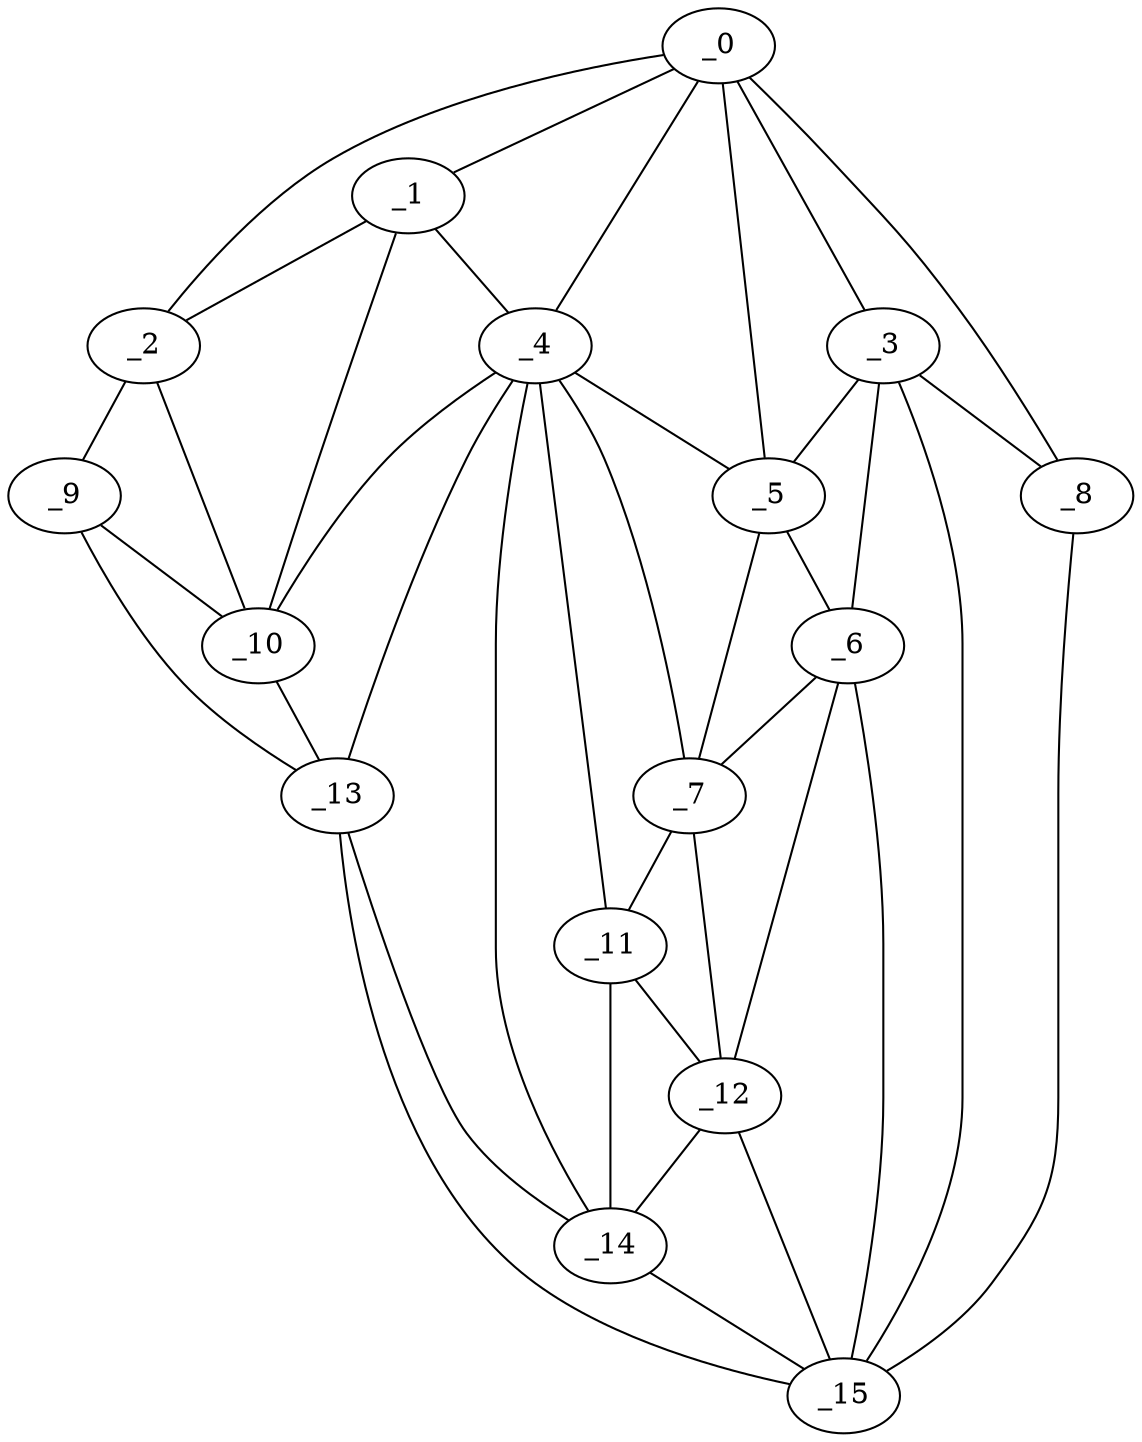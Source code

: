 graph "obj24__305.gxl" {
	_0	 [x=39,
		y=58];
	_1	 [x=42,
		y=30];
	_0 -- _1	 [valence=1];
	_2	 [x=43,
		y=8];
	_0 -- _2	 [valence=1];
	_3	 [x=67,
		y=83];
	_0 -- _3	 [valence=1];
	_4	 [x=72,
		y=63];
	_0 -- _4	 [valence=1];
	_5	 [x=72,
		y=73];
	_0 -- _5	 [valence=2];
	_8	 [x=87,
		y=121];
	_0 -- _8	 [valence=1];
	_1 -- _2	 [valence=2];
	_1 -- _4	 [valence=1];
	_10	 [x=89,
		y=28];
	_1 -- _10	 [valence=2];
	_9	 [x=89,
		y=9];
	_2 -- _9	 [valence=1];
	_2 -- _10	 [valence=2];
	_3 -- _5	 [valence=1];
	_6	 [x=80,
		y=81];
	_3 -- _6	 [valence=2];
	_3 -- _8	 [valence=2];
	_15	 [x=94,
		y=111];
	_3 -- _15	 [valence=1];
	_4 -- _5	 [valence=1];
	_7	 [x=82,
		y=74];
	_4 -- _7	 [valence=2];
	_4 -- _10	 [valence=2];
	_11	 [x=90,
		y=69];
	_4 -- _11	 [valence=2];
	_13	 [x=93,
		y=49];
	_4 -- _13	 [valence=1];
	_14	 [x=93,
		y=61];
	_4 -- _14	 [valence=2];
	_5 -- _6	 [valence=2];
	_5 -- _7	 [valence=1];
	_6 -- _7	 [valence=2];
	_12	 [x=92,
		y=79];
	_6 -- _12	 [valence=1];
	_6 -- _15	 [valence=2];
	_7 -- _11	 [valence=2];
	_7 -- _12	 [valence=2];
	_8 -- _15	 [valence=1];
	_9 -- _10	 [valence=2];
	_9 -- _13	 [valence=1];
	_10 -- _13	 [valence=1];
	_11 -- _12	 [valence=2];
	_11 -- _14	 [valence=2];
	_12 -- _14	 [valence=2];
	_12 -- _15	 [valence=2];
	_13 -- _14	 [valence=1];
	_13 -- _15	 [valence=1];
	_14 -- _15	 [valence=2];
}
